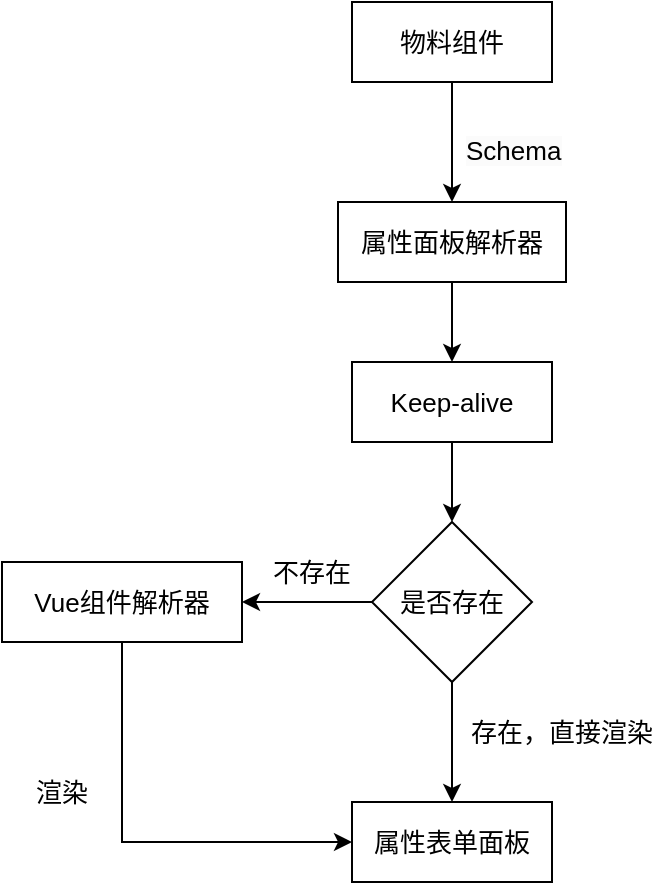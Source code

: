 <mxfile version="24.0.7" type="github">
  <diagram name="第 1 页" id="EWHtvkOAn5XjStMEsSWq">
    <mxGraphModel dx="1781" dy="606" grid="1" gridSize="10" guides="1" tooltips="1" connect="1" arrows="1" fold="1" page="1" pageScale="1" pageWidth="827" pageHeight="1169" math="0" shadow="0">
      <root>
        <mxCell id="0" />
        <mxCell id="1" parent="0" />
        <mxCell id="KtVHWiagBkEv6VietaVz-1" style="edgeStyle=orthogonalEdgeStyle;rounded=0;orthogonalLoop=1;jettySize=auto;html=1;exitX=0.5;exitY=1;exitDx=0;exitDy=0;fontSize=13;" edge="1" parent="1" source="KtVHWiagBkEv6VietaVz-2" target="KtVHWiagBkEv6VietaVz-4">
          <mxGeometry relative="1" as="geometry" />
        </mxCell>
        <mxCell id="KtVHWiagBkEv6VietaVz-2" value="物料组件" style="rounded=0;whiteSpace=wrap;html=1;fontSize=13;" vertex="1" parent="1">
          <mxGeometry x="105" y="420" width="100" height="40" as="geometry" />
        </mxCell>
        <mxCell id="KtVHWiagBkEv6VietaVz-3" style="edgeStyle=orthogonalEdgeStyle;rounded=0;orthogonalLoop=1;jettySize=auto;html=1;exitX=0.5;exitY=1;exitDx=0;exitDy=0;fontSize=13;" edge="1" parent="1" source="KtVHWiagBkEv6VietaVz-4" target="KtVHWiagBkEv6VietaVz-6">
          <mxGeometry relative="1" as="geometry" />
        </mxCell>
        <mxCell id="KtVHWiagBkEv6VietaVz-4" value="属性面板解析器" style="rounded=0;whiteSpace=wrap;html=1;fontSize=13;" vertex="1" parent="1">
          <mxGeometry x="98" y="520" width="114" height="40" as="geometry" />
        </mxCell>
        <mxCell id="KtVHWiagBkEv6VietaVz-5" style="edgeStyle=orthogonalEdgeStyle;rounded=0;orthogonalLoop=1;jettySize=auto;html=1;exitX=0.5;exitY=1;exitDx=0;exitDy=0;fontSize=13;" edge="1" parent="1" source="KtVHWiagBkEv6VietaVz-6" target="KtVHWiagBkEv6VietaVz-9">
          <mxGeometry relative="1" as="geometry" />
        </mxCell>
        <mxCell id="KtVHWiagBkEv6VietaVz-6" value="Keep-alive" style="rounded=0;whiteSpace=wrap;html=1;fontSize=13;" vertex="1" parent="1">
          <mxGeometry x="105" y="600" width="100" height="40" as="geometry" />
        </mxCell>
        <mxCell id="KtVHWiagBkEv6VietaVz-7" style="edgeStyle=orthogonalEdgeStyle;rounded=0;orthogonalLoop=1;jettySize=auto;html=1;exitX=0;exitY=0.5;exitDx=0;exitDy=0;fontSize=13;" edge="1" parent="1" source="KtVHWiagBkEv6VietaVz-9" target="KtVHWiagBkEv6VietaVz-11">
          <mxGeometry relative="1" as="geometry" />
        </mxCell>
        <mxCell id="KtVHWiagBkEv6VietaVz-8" style="edgeStyle=orthogonalEdgeStyle;rounded=0;orthogonalLoop=1;jettySize=auto;html=1;exitX=0.5;exitY=1;exitDx=0;exitDy=0;fontSize=13;" edge="1" parent="1" source="KtVHWiagBkEv6VietaVz-9" target="KtVHWiagBkEv6VietaVz-12">
          <mxGeometry relative="1" as="geometry" />
        </mxCell>
        <mxCell id="KtVHWiagBkEv6VietaVz-9" value="是否存在" style="rhombus;whiteSpace=wrap;html=1;fontSize=13;" vertex="1" parent="1">
          <mxGeometry x="115" y="680" width="80" height="80" as="geometry" />
        </mxCell>
        <mxCell id="KtVHWiagBkEv6VietaVz-10" style="edgeStyle=orthogonalEdgeStyle;rounded=0;orthogonalLoop=1;jettySize=auto;html=1;exitX=0.5;exitY=1;exitDx=0;exitDy=0;entryX=0;entryY=0.5;entryDx=0;entryDy=0;fontSize=13;" edge="1" parent="1" source="KtVHWiagBkEv6VietaVz-11" target="KtVHWiagBkEv6VietaVz-12">
          <mxGeometry relative="1" as="geometry" />
        </mxCell>
        <mxCell id="KtVHWiagBkEv6VietaVz-11" value="Vue组件解析器" style="rounded=0;whiteSpace=wrap;html=1;fontSize=13;" vertex="1" parent="1">
          <mxGeometry x="-70" y="700" width="120" height="40" as="geometry" />
        </mxCell>
        <mxCell id="KtVHWiagBkEv6VietaVz-12" value="属性表单面板" style="rounded=0;whiteSpace=wrap;html=1;fontSize=13;" vertex="1" parent="1">
          <mxGeometry x="105" y="820" width="100" height="40" as="geometry" />
        </mxCell>
        <mxCell id="KtVHWiagBkEv6VietaVz-13" value="&lt;span style=&quot;color: rgb(0, 0, 0); font-family: Helvetica; font-size: 13px; font-style: normal; font-variant-ligatures: normal; font-variant-caps: normal; font-weight: 400; letter-spacing: normal; orphans: 2; text-align: center; text-indent: 0px; text-transform: none; widows: 2; word-spacing: 0px; -webkit-text-stroke-width: 0px; white-space: nowrap; background-color: rgb(251, 251, 251); text-decoration-thickness: initial; text-decoration-style: initial; text-decoration-color: initial; float: none; display: inline !important;&quot;&gt;Schema&lt;/span&gt;" style="text;whiteSpace=wrap;html=1;fontSize=13;" vertex="1" parent="1">
          <mxGeometry x="160" y="480" width="90" height="40" as="geometry" />
        </mxCell>
        <mxCell id="KtVHWiagBkEv6VietaVz-14" value="不存在" style="text;html=1;align=center;verticalAlign=middle;whiteSpace=wrap;rounded=0;fontSize=13;" vertex="1" parent="1">
          <mxGeometry x="55" y="690" width="60" height="30" as="geometry" />
        </mxCell>
        <mxCell id="KtVHWiagBkEv6VietaVz-15" value="存在，直接渲染" style="text;html=1;align=center;verticalAlign=middle;whiteSpace=wrap;rounded=0;fontSize=13;" vertex="1" parent="1">
          <mxGeometry x="160" y="770" width="100" height="30" as="geometry" />
        </mxCell>
        <mxCell id="KtVHWiagBkEv6VietaVz-16" value="渲染" style="text;html=1;align=center;verticalAlign=middle;whiteSpace=wrap;rounded=0;fontSize=13;" vertex="1" parent="1">
          <mxGeometry x="-70" y="800" width="60" height="30" as="geometry" />
        </mxCell>
      </root>
    </mxGraphModel>
  </diagram>
</mxfile>
